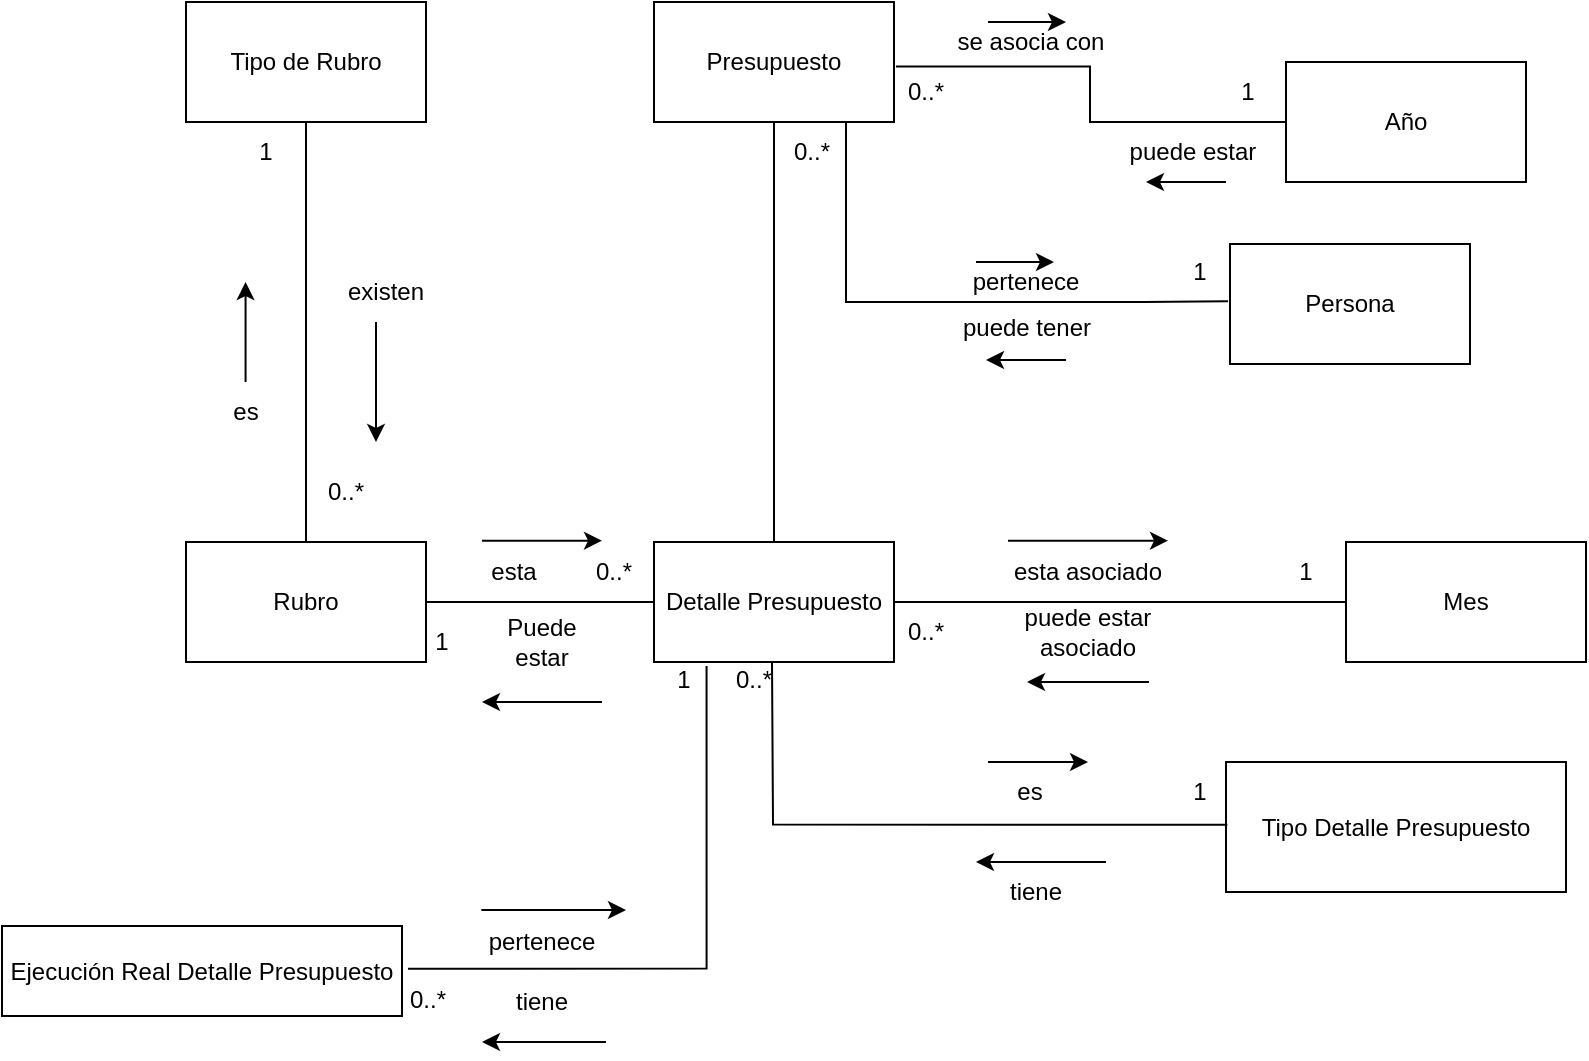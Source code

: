 <mxfile version="20.2.3" type="github">
  <diagram id="C5RBs43oDa-KdzZeNtuy" name="Page-1">
    <mxGraphModel dx="739" dy="300" grid="1" gridSize="10" guides="1" tooltips="1" connect="0" arrows="0" fold="1" page="1" pageScale="1" pageWidth="827" pageHeight="1169" math="0" shadow="0">
      <root>
        <mxCell id="WIyWlLk6GJQsqaUBKTNV-0" />
        <mxCell id="WIyWlLk6GJQsqaUBKTNV-1" parent="WIyWlLk6GJQsqaUBKTNV-0" />
        <mxCell id="WJLRLvmz7m52M2c8Ak2l-0" value="Tipo de Rubro" style="rounded=0;whiteSpace=wrap;html=1;" vertex="1" parent="WIyWlLk6GJQsqaUBKTNV-1">
          <mxGeometry x="120" y="100" width="120" height="60" as="geometry" />
        </mxCell>
        <mxCell id="WJLRLvmz7m52M2c8Ak2l-1" value="Rubro" style="rounded=0;whiteSpace=wrap;html=1;" vertex="1" parent="WIyWlLk6GJQsqaUBKTNV-1">
          <mxGeometry x="120" y="370" width="120" height="60" as="geometry" />
        </mxCell>
        <mxCell id="WJLRLvmz7m52M2c8Ak2l-3" value="Detalle Presupuesto" style="rounded=0;whiteSpace=wrap;html=1;" vertex="1" parent="WIyWlLk6GJQsqaUBKTNV-1">
          <mxGeometry x="354" y="370" width="120" height="60" as="geometry" />
        </mxCell>
        <mxCell id="WJLRLvmz7m52M2c8Ak2l-4" value="Mes" style="rounded=0;whiteSpace=wrap;html=1;" vertex="1" parent="WIyWlLk6GJQsqaUBKTNV-1">
          <mxGeometry x="700" y="370" width="120" height="60" as="geometry" />
        </mxCell>
        <mxCell id="WJLRLvmz7m52M2c8Ak2l-5" value="Presupuesto" style="rounded=0;whiteSpace=wrap;html=1;" vertex="1" parent="WIyWlLk6GJQsqaUBKTNV-1">
          <mxGeometry x="354" y="100" width="120" height="60" as="geometry" />
        </mxCell>
        <mxCell id="WJLRLvmz7m52M2c8Ak2l-6" value="Año" style="rounded=0;whiteSpace=wrap;html=1;" vertex="1" parent="WIyWlLk6GJQsqaUBKTNV-1">
          <mxGeometry x="670" y="130" width="120" height="60" as="geometry" />
        </mxCell>
        <mxCell id="WJLRLvmz7m52M2c8Ak2l-7" value="Persona" style="rounded=0;whiteSpace=wrap;html=1;" vertex="1" parent="WIyWlLk6GJQsqaUBKTNV-1">
          <mxGeometry x="642" y="221" width="120" height="60" as="geometry" />
        </mxCell>
        <mxCell id="WJLRLvmz7m52M2c8Ak2l-12" value="" style="endArrow=none;html=1;rounded=0;exitX=1;exitY=0.5;exitDx=0;exitDy=0;" edge="1" parent="WIyWlLk6GJQsqaUBKTNV-1" source="WJLRLvmz7m52M2c8Ak2l-1" target="WJLRLvmz7m52M2c8Ak2l-3">
          <mxGeometry width="50" height="50" relative="1" as="geometry">
            <mxPoint x="230" y="430" as="sourcePoint" />
            <mxPoint x="350" y="400" as="targetPoint" />
          </mxGeometry>
        </mxCell>
        <mxCell id="WJLRLvmz7m52M2c8Ak2l-13" value="0..*" style="text;html=1;strokeColor=none;fillColor=none;align=center;verticalAlign=middle;whiteSpace=wrap;rounded=0;" vertex="1" parent="WIyWlLk6GJQsqaUBKTNV-1">
          <mxGeometry x="170" y="330" width="60" height="30" as="geometry" />
        </mxCell>
        <mxCell id="WJLRLvmz7m52M2c8Ak2l-14" value="1" style="text;html=1;strokeColor=none;fillColor=none;align=center;verticalAlign=middle;whiteSpace=wrap;rounded=0;" vertex="1" parent="WIyWlLk6GJQsqaUBKTNV-1">
          <mxGeometry x="130" y="160" width="60" height="30" as="geometry" />
        </mxCell>
        <mxCell id="WJLRLvmz7m52M2c8Ak2l-16" value="" style="endArrow=none;html=1;rounded=0;entryX=0;entryY=0.5;entryDx=0;entryDy=0;exitX=1;exitY=0.5;exitDx=0;exitDy=0;" edge="1" parent="WIyWlLk6GJQsqaUBKTNV-1" source="WJLRLvmz7m52M2c8Ak2l-3" target="WJLRLvmz7m52M2c8Ak2l-4">
          <mxGeometry width="50" height="50" relative="1" as="geometry">
            <mxPoint x="500" y="400" as="sourcePoint" />
            <mxPoint x="524" y="350" as="targetPoint" />
          </mxGeometry>
        </mxCell>
        <mxCell id="WJLRLvmz7m52M2c8Ak2l-17" value="" style="endArrow=none;html=1;rounded=0;entryX=0.5;entryY=1;entryDx=0;entryDy=0;" edge="1" parent="WIyWlLk6GJQsqaUBKTNV-1" source="WJLRLvmz7m52M2c8Ak2l-3" target="WJLRLvmz7m52M2c8Ak2l-5">
          <mxGeometry width="50" height="50" relative="1" as="geometry">
            <mxPoint x="350" y="300" as="sourcePoint" />
            <mxPoint x="400" y="250" as="targetPoint" />
          </mxGeometry>
        </mxCell>
        <mxCell id="WJLRLvmz7m52M2c8Ak2l-18" value="" style="endArrow=none;html=1;rounded=0;exitX=0.5;exitY=0;exitDx=0;exitDy=0;" edge="1" parent="WIyWlLk6GJQsqaUBKTNV-1" source="WJLRLvmz7m52M2c8Ak2l-1" target="WJLRLvmz7m52M2c8Ak2l-0">
          <mxGeometry width="50" height="50" relative="1" as="geometry">
            <mxPoint x="350" y="300" as="sourcePoint" />
            <mxPoint x="400" y="250" as="targetPoint" />
          </mxGeometry>
        </mxCell>
        <mxCell id="WJLRLvmz7m52M2c8Ak2l-19" value="Tipo Detalle Presupuesto" style="rounded=0;whiteSpace=wrap;html=1;" vertex="1" parent="WIyWlLk6GJQsqaUBKTNV-1">
          <mxGeometry x="640" y="480" width="170" height="65" as="geometry" />
        </mxCell>
        <mxCell id="WJLRLvmz7m52M2c8Ak2l-23" value="" style="endArrow=classic;html=1;rounded=0;" edge="1" parent="WIyWlLk6GJQsqaUBKTNV-1">
          <mxGeometry width="50" height="50" relative="1" as="geometry">
            <mxPoint x="215" y="260" as="sourcePoint" />
            <mxPoint x="215" y="320" as="targetPoint" />
          </mxGeometry>
        </mxCell>
        <mxCell id="WJLRLvmz7m52M2c8Ak2l-25" value="existen" style="text;html=1;strokeColor=none;fillColor=none;align=center;verticalAlign=middle;whiteSpace=wrap;rounded=0;" vertex="1" parent="WIyWlLk6GJQsqaUBKTNV-1">
          <mxGeometry x="190" y="230" width="60" height="30" as="geometry" />
        </mxCell>
        <mxCell id="WJLRLvmz7m52M2c8Ak2l-28" value="es" style="text;html=1;strokeColor=none;fillColor=none;align=center;verticalAlign=middle;whiteSpace=wrap;rounded=0;" vertex="1" parent="WIyWlLk6GJQsqaUBKTNV-1">
          <mxGeometry x="120" y="290" width="60" height="30" as="geometry" />
        </mxCell>
        <mxCell id="WJLRLvmz7m52M2c8Ak2l-29" value="" style="endArrow=classic;html=1;rounded=0;" edge="1" parent="WIyWlLk6GJQsqaUBKTNV-1">
          <mxGeometry width="50" height="50" relative="1" as="geometry">
            <mxPoint x="149.78" y="290" as="sourcePoint" />
            <mxPoint x="149.78" y="240" as="targetPoint" />
            <Array as="points">
              <mxPoint x="149.78" y="280" />
            </Array>
          </mxGeometry>
        </mxCell>
        <mxCell id="WJLRLvmz7m52M2c8Ak2l-30" value="" style="endArrow=none;html=1;rounded=0;edgeStyle=orthogonalEdgeStyle;exitX=1.008;exitY=0.538;exitDx=0;exitDy=0;exitPerimeter=0;entryX=0;entryY=0.5;entryDx=0;entryDy=0;entryPerimeter=0;" edge="1" parent="WIyWlLk6GJQsqaUBKTNV-1" source="WJLRLvmz7m52M2c8Ak2l-5" target="WJLRLvmz7m52M2c8Ak2l-6">
          <mxGeometry width="50" height="50" relative="1" as="geometry">
            <mxPoint x="410" y="220" as="sourcePoint" />
            <mxPoint x="460" y="170" as="targetPoint" />
          </mxGeometry>
        </mxCell>
        <mxCell id="WJLRLvmz7m52M2c8Ak2l-31" value="0..*" style="text;html=1;strokeColor=none;fillColor=none;align=center;verticalAlign=middle;whiteSpace=wrap;rounded=0;" vertex="1" parent="WIyWlLk6GJQsqaUBKTNV-1">
          <mxGeometry x="470" y="130" width="40" height="30" as="geometry" />
        </mxCell>
        <mxCell id="WJLRLvmz7m52M2c8Ak2l-33" value="1" style="text;html=1;strokeColor=none;fillColor=none;align=center;verticalAlign=middle;whiteSpace=wrap;rounded=0;" vertex="1" parent="WIyWlLk6GJQsqaUBKTNV-1">
          <mxGeometry x="621" y="130" width="60" height="30" as="geometry" />
        </mxCell>
        <mxCell id="WJLRLvmz7m52M2c8Ak2l-34" value="" style="endArrow=none;html=1;rounded=0;edgeStyle=orthogonalEdgeStyle;entryX=-0.008;entryY=0.478;entryDx=0;entryDy=0;entryPerimeter=0;" edge="1" parent="WIyWlLk6GJQsqaUBKTNV-1" source="WJLRLvmz7m52M2c8Ak2l-5" target="WJLRLvmz7m52M2c8Ak2l-7">
          <mxGeometry width="50" height="50" relative="1" as="geometry">
            <mxPoint x="440" y="180" as="sourcePoint" />
            <mxPoint x="524" y="200" as="targetPoint" />
            <Array as="points">
              <mxPoint x="450" y="250" />
              <mxPoint x="599" y="250" />
            </Array>
          </mxGeometry>
        </mxCell>
        <mxCell id="WJLRLvmz7m52M2c8Ak2l-35" value="0..*" style="text;html=1;strokeColor=none;fillColor=none;align=center;verticalAlign=middle;whiteSpace=wrap;rounded=0;" vertex="1" parent="WIyWlLk6GJQsqaUBKTNV-1">
          <mxGeometry x="465" y="400" width="50" height="30" as="geometry" />
        </mxCell>
        <mxCell id="WJLRLvmz7m52M2c8Ak2l-36" value="1" style="text;html=1;strokeColor=none;fillColor=none;align=center;verticalAlign=middle;whiteSpace=wrap;rounded=0;" vertex="1" parent="WIyWlLk6GJQsqaUBKTNV-1">
          <mxGeometry x="660" y="370" width="40" height="30" as="geometry" />
        </mxCell>
        <mxCell id="WJLRLvmz7m52M2c8Ak2l-37" value="esta asociado" style="text;html=1;strokeColor=none;fillColor=none;align=center;verticalAlign=middle;whiteSpace=wrap;rounded=0;" vertex="1" parent="WIyWlLk6GJQsqaUBKTNV-1">
          <mxGeometry x="521" y="370" width="100" height="30" as="geometry" />
        </mxCell>
        <mxCell id="WJLRLvmz7m52M2c8Ak2l-38" value="puede estar asociado" style="text;html=1;strokeColor=none;fillColor=none;align=center;verticalAlign=middle;whiteSpace=wrap;rounded=0;" vertex="1" parent="WIyWlLk6GJQsqaUBKTNV-1">
          <mxGeometry x="521" y="405" width="100" height="20" as="geometry" />
        </mxCell>
        <mxCell id="WJLRLvmz7m52M2c8Ak2l-40" value="" style="endArrow=classic;html=1;rounded=0;" edge="1" parent="WIyWlLk6GJQsqaUBKTNV-1">
          <mxGeometry width="50" height="50" relative="1" as="geometry">
            <mxPoint x="531" y="369.33" as="sourcePoint" />
            <mxPoint x="611" y="369.33" as="targetPoint" />
          </mxGeometry>
        </mxCell>
        <mxCell id="WJLRLvmz7m52M2c8Ak2l-41" value="" style="endArrow=classic;html=1;rounded=0;" edge="1" parent="WIyWlLk6GJQsqaUBKTNV-1">
          <mxGeometry width="50" height="50" relative="1" as="geometry">
            <mxPoint x="601.5" y="440.0" as="sourcePoint" />
            <mxPoint x="540.5" y="440" as="targetPoint" />
          </mxGeometry>
        </mxCell>
        <mxCell id="WJLRLvmz7m52M2c8Ak2l-42" value="" style="endArrow=none;html=1;rounded=0;edgeStyle=orthogonalEdgeStyle;exitX=0.004;exitY=0.482;exitDx=0;exitDy=0;exitPerimeter=0;" edge="1" parent="WIyWlLk6GJQsqaUBKTNV-1" source="WJLRLvmz7m52M2c8Ak2l-19">
          <mxGeometry width="50" height="50" relative="1" as="geometry">
            <mxPoint x="610" y="530" as="sourcePoint" />
            <mxPoint x="413" y="430" as="targetPoint" />
          </mxGeometry>
        </mxCell>
        <mxCell id="WJLRLvmz7m52M2c8Ak2l-43" value="1" style="text;html=1;strokeColor=none;fillColor=none;align=center;verticalAlign=middle;whiteSpace=wrap;rounded=0;" vertex="1" parent="WIyWlLk6GJQsqaUBKTNV-1">
          <mxGeometry x="228" y="405" width="40" height="30" as="geometry" />
        </mxCell>
        <mxCell id="WJLRLvmz7m52M2c8Ak2l-44" value="esta" style="text;html=1;strokeColor=none;fillColor=none;align=center;verticalAlign=middle;whiteSpace=wrap;rounded=0;" vertex="1" parent="WIyWlLk6GJQsqaUBKTNV-1">
          <mxGeometry x="254" y="380" width="60" height="10" as="geometry" />
        </mxCell>
        <mxCell id="WJLRLvmz7m52M2c8Ak2l-45" value="0..*" style="text;html=1;strokeColor=none;fillColor=none;align=center;verticalAlign=middle;whiteSpace=wrap;rounded=0;" vertex="1" parent="WIyWlLk6GJQsqaUBKTNV-1">
          <mxGeometry x="314" y="370" width="40" height="30" as="geometry" />
        </mxCell>
        <mxCell id="WJLRLvmz7m52M2c8Ak2l-46" value="Puede estar" style="text;html=1;strokeColor=none;fillColor=none;align=center;verticalAlign=middle;whiteSpace=wrap;rounded=0;" vertex="1" parent="WIyWlLk6GJQsqaUBKTNV-1">
          <mxGeometry x="268" y="405" width="60" height="30" as="geometry" />
        </mxCell>
        <mxCell id="WJLRLvmz7m52M2c8Ak2l-47" value="" style="endArrow=classic;html=1;rounded=0;" edge="1" parent="WIyWlLk6GJQsqaUBKTNV-1">
          <mxGeometry width="50" height="50" relative="1" as="geometry">
            <mxPoint x="328" y="450" as="sourcePoint" />
            <mxPoint x="268" y="450" as="targetPoint" />
          </mxGeometry>
        </mxCell>
        <mxCell id="WJLRLvmz7m52M2c8Ak2l-48" value="" style="endArrow=classic;html=1;rounded=0;" edge="1" parent="WIyWlLk6GJQsqaUBKTNV-1">
          <mxGeometry width="50" height="50" relative="1" as="geometry">
            <mxPoint x="268" y="369.33" as="sourcePoint" />
            <mxPoint x="328" y="369.33" as="targetPoint" />
          </mxGeometry>
        </mxCell>
        <mxCell id="WJLRLvmz7m52M2c8Ak2l-49" value="0..*" style="text;html=1;strokeColor=none;fillColor=none;align=center;verticalAlign=middle;whiteSpace=wrap;rounded=0;" vertex="1" parent="WIyWlLk6GJQsqaUBKTNV-1">
          <mxGeometry x="420" y="160" width="26" height="30" as="geometry" />
        </mxCell>
        <mxCell id="WJLRLvmz7m52M2c8Ak2l-50" value="1" style="text;html=1;strokeColor=none;fillColor=none;align=center;verticalAlign=middle;whiteSpace=wrap;rounded=0;" vertex="1" parent="WIyWlLk6GJQsqaUBKTNV-1">
          <mxGeometry x="612" y="220" width="30" height="30" as="geometry" />
        </mxCell>
        <mxCell id="WJLRLvmz7m52M2c8Ak2l-51" value="pertenece" style="text;html=1;strokeColor=none;fillColor=none;align=center;verticalAlign=middle;whiteSpace=wrap;rounded=0;" vertex="1" parent="WIyWlLk6GJQsqaUBKTNV-1">
          <mxGeometry x="510" y="230" width="60" height="20" as="geometry" />
        </mxCell>
        <mxCell id="WJLRLvmz7m52M2c8Ak2l-52" value="" style="endArrow=classic;html=1;rounded=0;" edge="1" parent="WIyWlLk6GJQsqaUBKTNV-1">
          <mxGeometry width="50" height="50" relative="1" as="geometry">
            <mxPoint x="560" y="279" as="sourcePoint" />
            <mxPoint x="520" y="279" as="targetPoint" />
          </mxGeometry>
        </mxCell>
        <mxCell id="WJLRLvmz7m52M2c8Ak2l-53" value="puede tener" style="text;html=1;strokeColor=none;fillColor=none;align=center;verticalAlign=middle;whiteSpace=wrap;rounded=0;" vertex="1" parent="WIyWlLk6GJQsqaUBKTNV-1">
          <mxGeometry x="499.5" y="252" width="81" height="22" as="geometry" />
        </mxCell>
        <mxCell id="WJLRLvmz7m52M2c8Ak2l-54" value="" style="endArrow=classic;html=1;rounded=0;" edge="1" parent="WIyWlLk6GJQsqaUBKTNV-1">
          <mxGeometry width="50" height="50" relative="1" as="geometry">
            <mxPoint x="515" y="230" as="sourcePoint" />
            <mxPoint x="554" y="230" as="targetPoint" />
          </mxGeometry>
        </mxCell>
        <mxCell id="WJLRLvmz7m52M2c8Ak2l-55" value="se asocia con" style="text;html=1;strokeColor=none;fillColor=none;align=center;verticalAlign=middle;whiteSpace=wrap;rounded=0;" vertex="1" parent="WIyWlLk6GJQsqaUBKTNV-1">
          <mxGeometry x="499.5" y="110" width="85" height="20" as="geometry" />
        </mxCell>
        <mxCell id="WJLRLvmz7m52M2c8Ak2l-56" value="puede estar" style="text;html=1;strokeColor=none;fillColor=none;align=center;verticalAlign=middle;whiteSpace=wrap;rounded=0;" vertex="1" parent="WIyWlLk6GJQsqaUBKTNV-1">
          <mxGeometry x="580.5" y="165" width="85" height="20" as="geometry" />
        </mxCell>
        <mxCell id="WJLRLvmz7m52M2c8Ak2l-57" value="" style="endArrow=classic;html=1;rounded=0;" edge="1" parent="WIyWlLk6GJQsqaUBKTNV-1">
          <mxGeometry width="50" height="50" relative="1" as="geometry">
            <mxPoint x="521" y="110" as="sourcePoint" />
            <mxPoint x="560" y="110" as="targetPoint" />
          </mxGeometry>
        </mxCell>
        <mxCell id="WJLRLvmz7m52M2c8Ak2l-58" value="" style="endArrow=classic;html=1;rounded=0;" edge="1" parent="WIyWlLk6GJQsqaUBKTNV-1">
          <mxGeometry width="50" height="50" relative="1" as="geometry">
            <mxPoint x="640" y="190" as="sourcePoint" />
            <mxPoint x="600" y="190" as="targetPoint" />
          </mxGeometry>
        </mxCell>
        <mxCell id="WJLRLvmz7m52M2c8Ak2l-60" value="Ejecución Real Detalle Presupuesto" style="rounded=0;whiteSpace=wrap;html=1;" vertex="1" parent="WIyWlLk6GJQsqaUBKTNV-1">
          <mxGeometry x="28" y="562" width="200" height="45" as="geometry" />
        </mxCell>
        <mxCell id="WJLRLvmz7m52M2c8Ak2l-62" value="" style="endArrow=none;html=1;rounded=0;edgeStyle=orthogonalEdgeStyle;entryX=0.219;entryY=1.033;entryDx=0;entryDy=0;entryPerimeter=0;exitX=1.015;exitY=0.474;exitDx=0;exitDy=0;exitPerimeter=0;" edge="1" parent="WIyWlLk6GJQsqaUBKTNV-1" source="WJLRLvmz7m52M2c8Ak2l-60" target="WJLRLvmz7m52M2c8Ak2l-3">
          <mxGeometry width="50" height="50" relative="1" as="geometry">
            <mxPoint x="300" y="540" as="sourcePoint" />
            <mxPoint x="350" y="490" as="targetPoint" />
          </mxGeometry>
        </mxCell>
        <mxCell id="WJLRLvmz7m52M2c8Ak2l-63" value="0..*" style="text;html=1;strokeColor=none;fillColor=none;align=center;verticalAlign=middle;whiteSpace=wrap;rounded=0;" vertex="1" parent="WIyWlLk6GJQsqaUBKTNV-1">
          <mxGeometry x="220" y="590" width="42" height="17" as="geometry" />
        </mxCell>
        <mxCell id="WJLRLvmz7m52M2c8Ak2l-64" value="1" style="text;html=1;strokeColor=none;fillColor=none;align=center;verticalAlign=middle;whiteSpace=wrap;rounded=0;" vertex="1" parent="WIyWlLk6GJQsqaUBKTNV-1">
          <mxGeometry x="354" y="430" width="30" height="17" as="geometry" />
        </mxCell>
        <mxCell id="WJLRLvmz7m52M2c8Ak2l-66" value="pertenece" style="text;html=1;strokeColor=none;fillColor=none;align=center;verticalAlign=middle;whiteSpace=wrap;rounded=0;" vertex="1" parent="WIyWlLk6GJQsqaUBKTNV-1">
          <mxGeometry x="268" y="555" width="60" height="30" as="geometry" />
        </mxCell>
        <mxCell id="WJLRLvmz7m52M2c8Ak2l-67" value="" style="endArrow=classic;html=1;rounded=0;exitX=-0.006;exitY=-0.033;exitDx=0;exitDy=0;exitPerimeter=0;" edge="1" parent="WIyWlLk6GJQsqaUBKTNV-1" source="WJLRLvmz7m52M2c8Ak2l-66">
          <mxGeometry width="50" height="50" relative="1" as="geometry">
            <mxPoint x="300" y="540" as="sourcePoint" />
            <mxPoint x="340" y="554" as="targetPoint" />
          </mxGeometry>
        </mxCell>
        <mxCell id="WJLRLvmz7m52M2c8Ak2l-68" value="tiene" style="text;html=1;strokeColor=none;fillColor=none;align=center;verticalAlign=middle;whiteSpace=wrap;rounded=0;" vertex="1" parent="WIyWlLk6GJQsqaUBKTNV-1">
          <mxGeometry x="277" y="590" width="42" height="20" as="geometry" />
        </mxCell>
        <mxCell id="WJLRLvmz7m52M2c8Ak2l-69" value="" style="endArrow=classic;html=1;rounded=0;" edge="1" parent="WIyWlLk6GJQsqaUBKTNV-1">
          <mxGeometry width="50" height="50" relative="1" as="geometry">
            <mxPoint x="330" y="620" as="sourcePoint" />
            <mxPoint x="268" y="620" as="targetPoint" />
          </mxGeometry>
        </mxCell>
        <mxCell id="WJLRLvmz7m52M2c8Ak2l-70" value="0..*" style="text;html=1;strokeColor=none;fillColor=none;align=center;verticalAlign=middle;whiteSpace=wrap;rounded=0;" vertex="1" parent="WIyWlLk6GJQsqaUBKTNV-1">
          <mxGeometry x="394" y="433.5" width="20" height="10" as="geometry" />
        </mxCell>
        <mxCell id="WJLRLvmz7m52M2c8Ak2l-71" value="1" style="text;html=1;strokeColor=none;fillColor=none;align=center;verticalAlign=middle;whiteSpace=wrap;rounded=0;" vertex="1" parent="WIyWlLk6GJQsqaUBKTNV-1">
          <mxGeometry x="617" y="490" width="20" height="10" as="geometry" />
        </mxCell>
        <mxCell id="WJLRLvmz7m52M2c8Ak2l-72" value="" style="endArrow=classic;html=1;rounded=0;" edge="1" parent="WIyWlLk6GJQsqaUBKTNV-1">
          <mxGeometry width="50" height="50" relative="1" as="geometry">
            <mxPoint x="580" y="530" as="sourcePoint" />
            <mxPoint x="515" y="530" as="targetPoint" />
          </mxGeometry>
        </mxCell>
        <mxCell id="WJLRLvmz7m52M2c8Ak2l-73" value="" style="endArrow=classic;html=1;rounded=0;" edge="1" parent="WIyWlLk6GJQsqaUBKTNV-1">
          <mxGeometry width="50" height="50" relative="1" as="geometry">
            <mxPoint x="521" y="480" as="sourcePoint" />
            <mxPoint x="571" y="480" as="targetPoint" />
          </mxGeometry>
        </mxCell>
        <mxCell id="WJLRLvmz7m52M2c8Ak2l-75" value="es" style="text;html=1;strokeColor=none;fillColor=none;align=center;verticalAlign=middle;whiteSpace=wrap;rounded=0;" vertex="1" parent="WIyWlLk6GJQsqaUBKTNV-1">
          <mxGeometry x="522" y="485" width="40" height="20" as="geometry" />
        </mxCell>
        <mxCell id="WJLRLvmz7m52M2c8Ak2l-76" value="tiene" style="text;html=1;strokeColor=none;fillColor=none;align=center;verticalAlign=middle;whiteSpace=wrap;rounded=0;" vertex="1" parent="WIyWlLk6GJQsqaUBKTNV-1">
          <mxGeometry x="525" y="535" width="40" height="20" as="geometry" />
        </mxCell>
      </root>
    </mxGraphModel>
  </diagram>
</mxfile>
